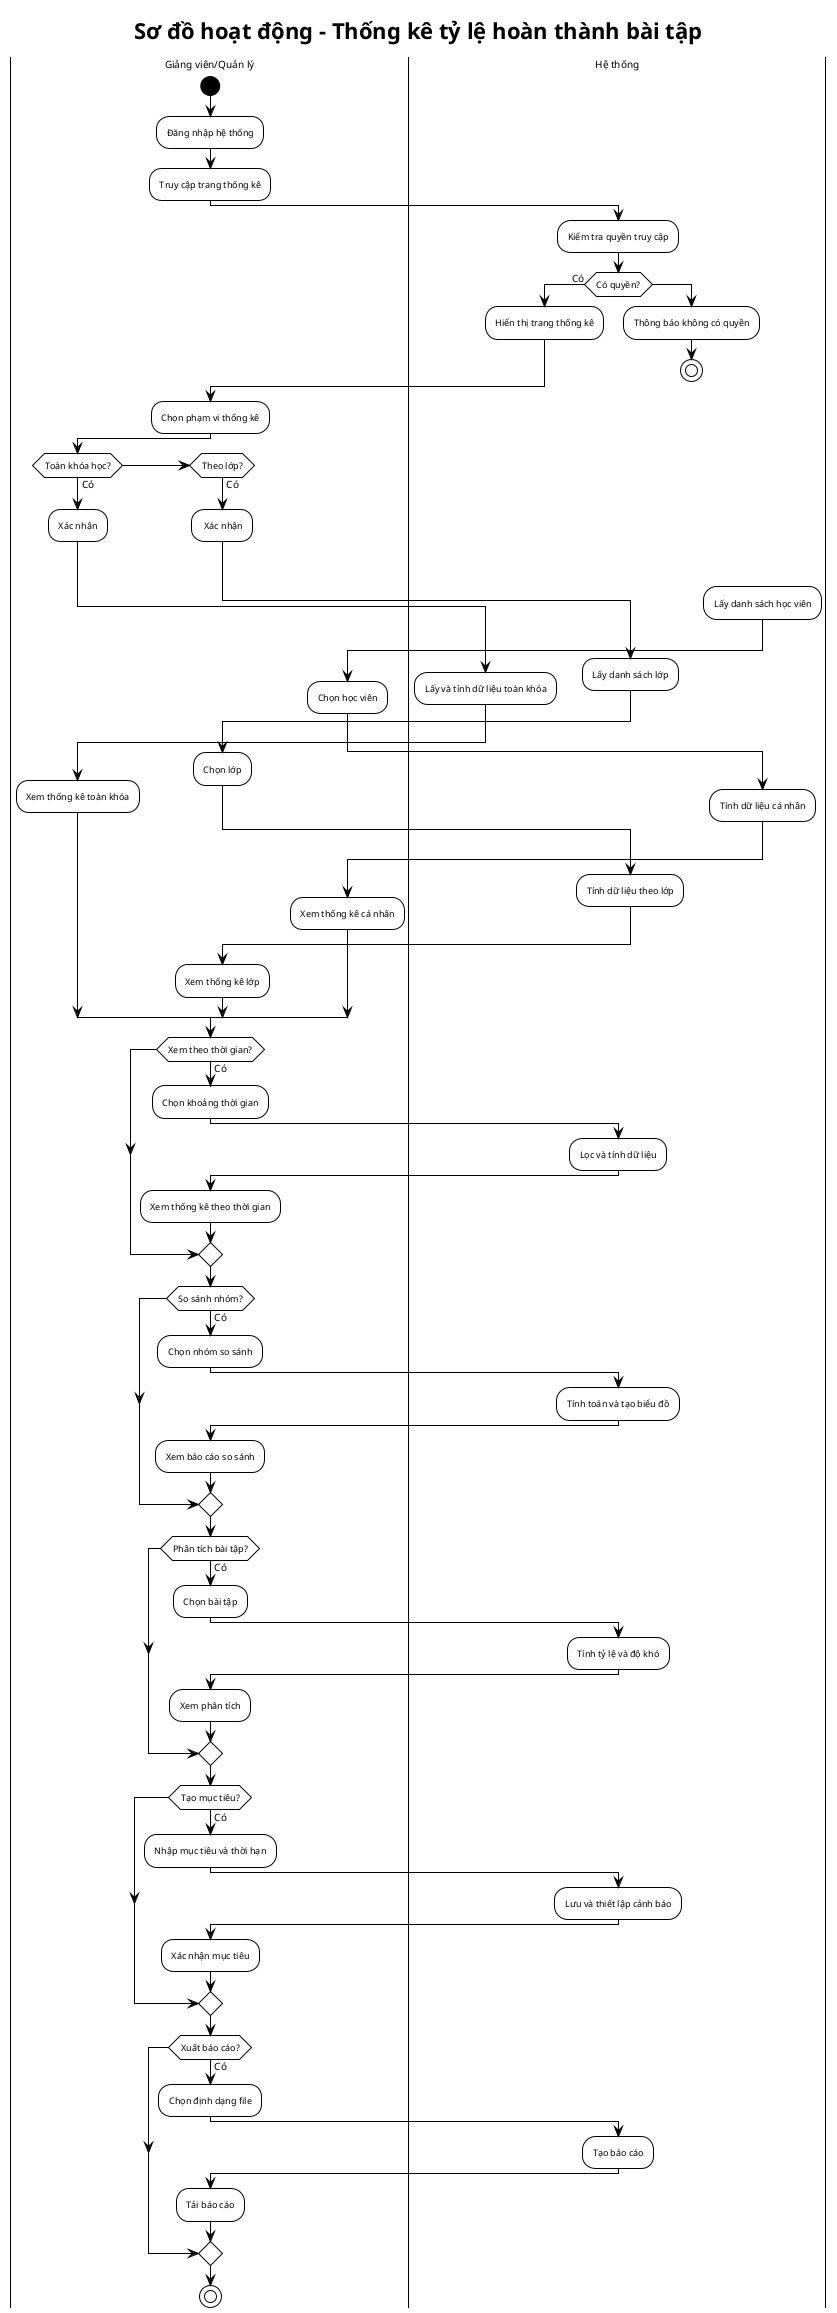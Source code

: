 @startuml
!theme plain
skinparam defaultFontSize 10
skinparam activityFontSize 9
skinparam swimlaneTitleFontSize 10
skinparam maxMessageSize 150
skinparam ranksep 60
skinparam activityStartColor black
skinparam activityEndColor black
skinparam activityEndColorBorder black
skinparam activityBarColor black
skinparam circledCharacterFontColor black

title Sơ đồ hoạt động - Thống kê tỷ lệ hoàn thành bài tập

|Giảng viên/Quản lý|
start
:Đăng nhập hệ thống;
:Truy cập trang thống kê;

|Hệ thống|
:Kiểm tra quyền truy cập;

if (Có quyền?) then (Có)
  :Hiển thị trang thống kê;
else
  :Thông báo không có quyền;
  stop
endif

|Giảng viên/Quản lý|
:Chọn phạm vi thống kê;

if (Toàn khóa học?) then (Có)
|Giảng viên/Quản lý|
:Xác nhận;
  |Hệ thống|
  -> \n\n\n\n\n\n;
  :Lấy và tính dữ liệu toàn khóa;
  -> \n\n;
  |Giảng viên/Quản lý|
  :Xem thống kê toàn khóa;
else if (Theo lớp?) then (Có)
|Giảng viên/Quản lý|
: Xác nhận;
-> \n\n\n\n\n;
  |Hệ thống|
  :Lấy danh sách lớp;
  -> \n;
  |Giảng viên/Quản lý|
  :Chọn lớp;
    -> \n\n\n;
  |Hệ thống|
  :Tính dữ liệu theo lớp;
  |Giảng viên/Quản lý|
  -> \n\n;
  :Xem thống kê lớp;
else
  |Hệ thống|
  :Lấy danh sách học viên;
  |Giảng viên/Quản lý|
  -> \n;
  :Chọn học viên;
  |Hệ thống|
  -> \n\n;
  :Tính dữ liệu cá nhân;
  |Giảng viên/Quản lý|
  -> \n\n;
  :Xem thống kê cá nhân;
endif

if (Xem theo thời gian?) then (Có)
  |Giảng viên/Quản lý|
  :Chọn khoảng thời gian;
  |Hệ thống|
  :Lọc và tính dữ liệu;
  |Giảng viên/Quản lý|
  :Xem thống kê theo thời gian;
endif

if (So sánh nhóm?) then (Có)
  :Chọn nhóm so sánh;
  |Hệ thống|
  :Tính toán và tạo biểu đồ;
  |Giảng viên/Quản lý|
  :Xem báo cáo so sánh;
endif

if (Phân tích bài tập?) then (Có)
  :Chọn bài tập;
  |Hệ thống|
  :Tính tỷ lệ và độ khó;
  |Giảng viên/Quản lý|
  :Xem phân tích;
endif

if (Tạo mục tiêu?) then (Có)
  :Nhập mục tiêu và thời hạn;
  |Hệ thống|
  :Lưu và thiết lập cảnh báo;
  |Giảng viên/Quản lý|
  :Xác nhận mục tiêu;
endif

if (Xuất báo cáo?) then (Có)
  :Chọn định dạng file;
  |Hệ thống|
  :Tạo báo cáo;
  |Giảng viên/Quản lý|
  :Tải báo cáo;
endif

stop

@enduml
